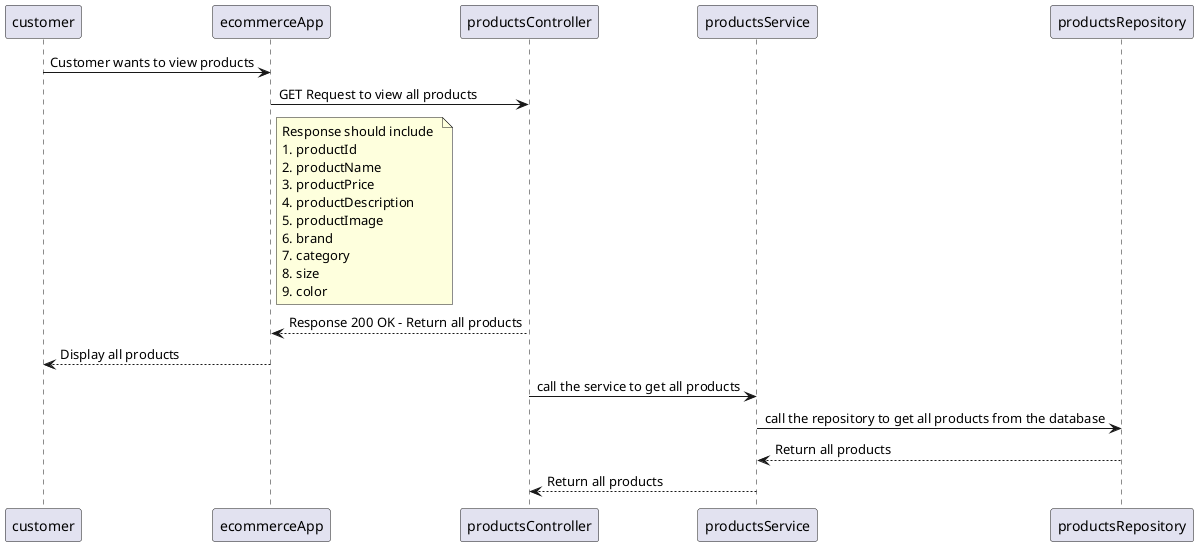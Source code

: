 @startuml view_products
customer -> ecommerceApp: Customer wants to view products
ecommerceApp -> productsController: GET Request to view all products
note  right ecommerceApp
Response should include 
1. productId
2. productName
3. productPrice
4. productDescription
5. productImage
6. brand
7. category
8. size
9. color
end note
productsController --> ecommerceApp: Response 200 OK - Return all products
ecommerceApp --> customer: Display all products
productsController -> productsService: call the service to get all products
productsService -> productsRepository: call the repository to get all products from the database
productsRepository --> productsService: Return all products
productsService --> productsController: Return all products
@enduml
